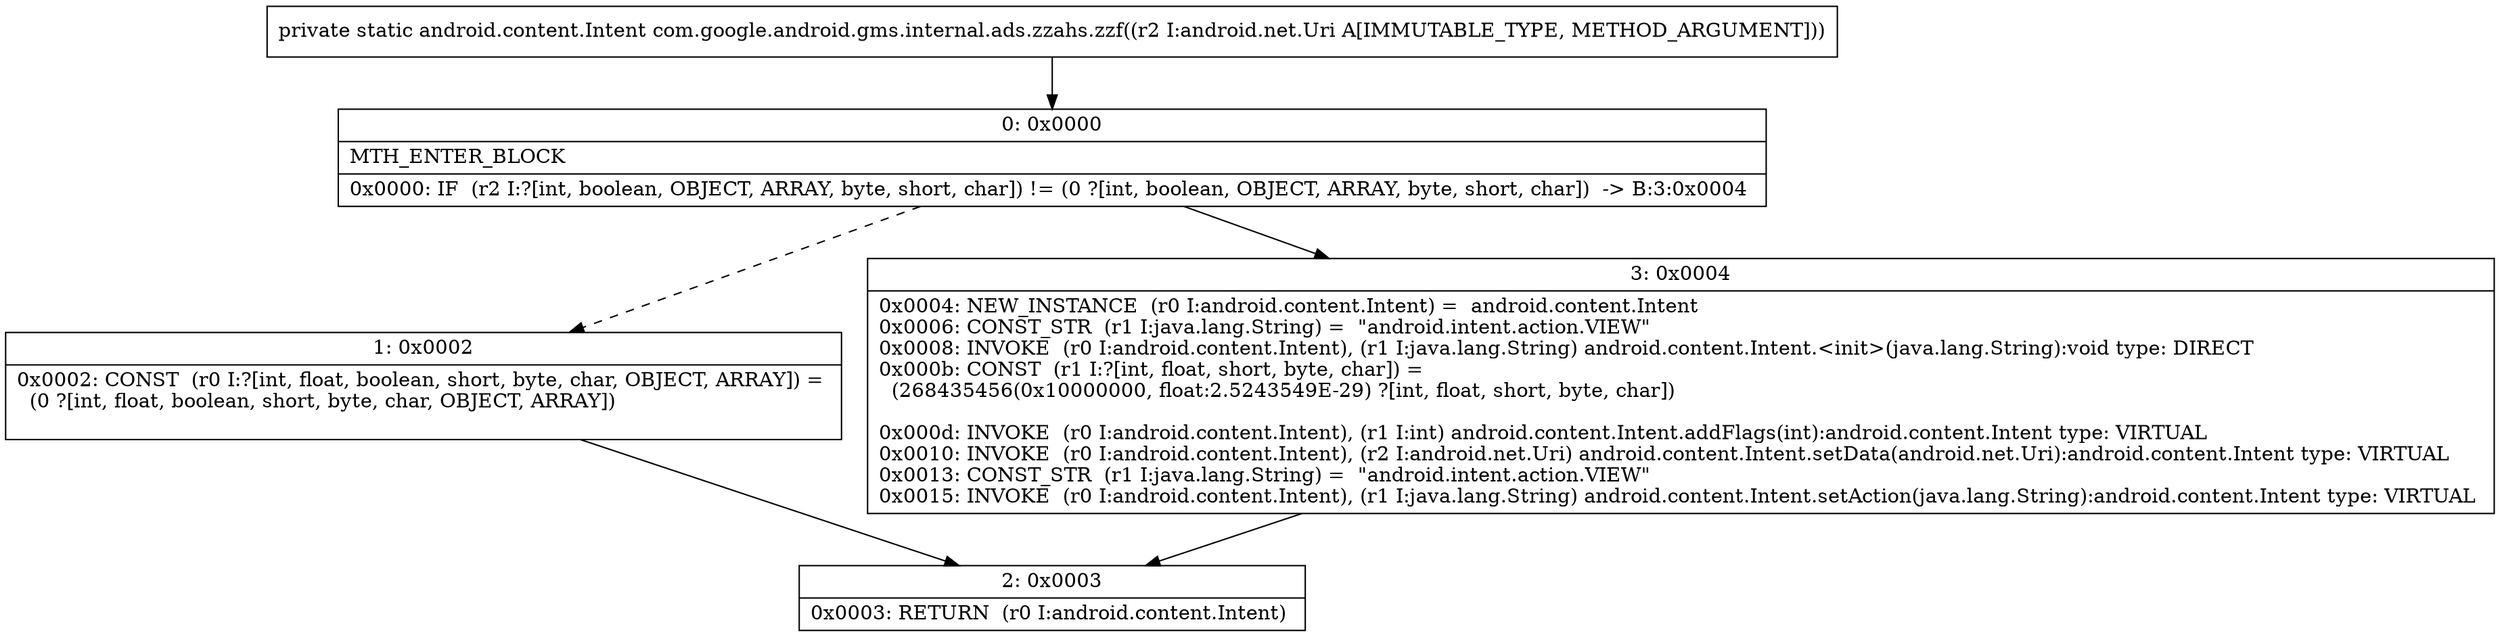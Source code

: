 digraph "CFG forcom.google.android.gms.internal.ads.zzahs.zzf(Landroid\/net\/Uri;)Landroid\/content\/Intent;" {
Node_0 [shape=record,label="{0\:\ 0x0000|MTH_ENTER_BLOCK\l|0x0000: IF  (r2 I:?[int, boolean, OBJECT, ARRAY, byte, short, char]) != (0 ?[int, boolean, OBJECT, ARRAY, byte, short, char])  \-\> B:3:0x0004 \l}"];
Node_1 [shape=record,label="{1\:\ 0x0002|0x0002: CONST  (r0 I:?[int, float, boolean, short, byte, char, OBJECT, ARRAY]) = \l  (0 ?[int, float, boolean, short, byte, char, OBJECT, ARRAY])\l \l}"];
Node_2 [shape=record,label="{2\:\ 0x0003|0x0003: RETURN  (r0 I:android.content.Intent) \l}"];
Node_3 [shape=record,label="{3\:\ 0x0004|0x0004: NEW_INSTANCE  (r0 I:android.content.Intent) =  android.content.Intent \l0x0006: CONST_STR  (r1 I:java.lang.String) =  \"android.intent.action.VIEW\" \l0x0008: INVOKE  (r0 I:android.content.Intent), (r1 I:java.lang.String) android.content.Intent.\<init\>(java.lang.String):void type: DIRECT \l0x000b: CONST  (r1 I:?[int, float, short, byte, char]) = \l  (268435456(0x10000000, float:2.5243549E\-29) ?[int, float, short, byte, char])\l \l0x000d: INVOKE  (r0 I:android.content.Intent), (r1 I:int) android.content.Intent.addFlags(int):android.content.Intent type: VIRTUAL \l0x0010: INVOKE  (r0 I:android.content.Intent), (r2 I:android.net.Uri) android.content.Intent.setData(android.net.Uri):android.content.Intent type: VIRTUAL \l0x0013: CONST_STR  (r1 I:java.lang.String) =  \"android.intent.action.VIEW\" \l0x0015: INVOKE  (r0 I:android.content.Intent), (r1 I:java.lang.String) android.content.Intent.setAction(java.lang.String):android.content.Intent type: VIRTUAL \l}"];
MethodNode[shape=record,label="{private static android.content.Intent com.google.android.gms.internal.ads.zzahs.zzf((r2 I:android.net.Uri A[IMMUTABLE_TYPE, METHOD_ARGUMENT])) }"];
MethodNode -> Node_0;
Node_0 -> Node_1[style=dashed];
Node_0 -> Node_3;
Node_1 -> Node_2;
Node_3 -> Node_2;
}

